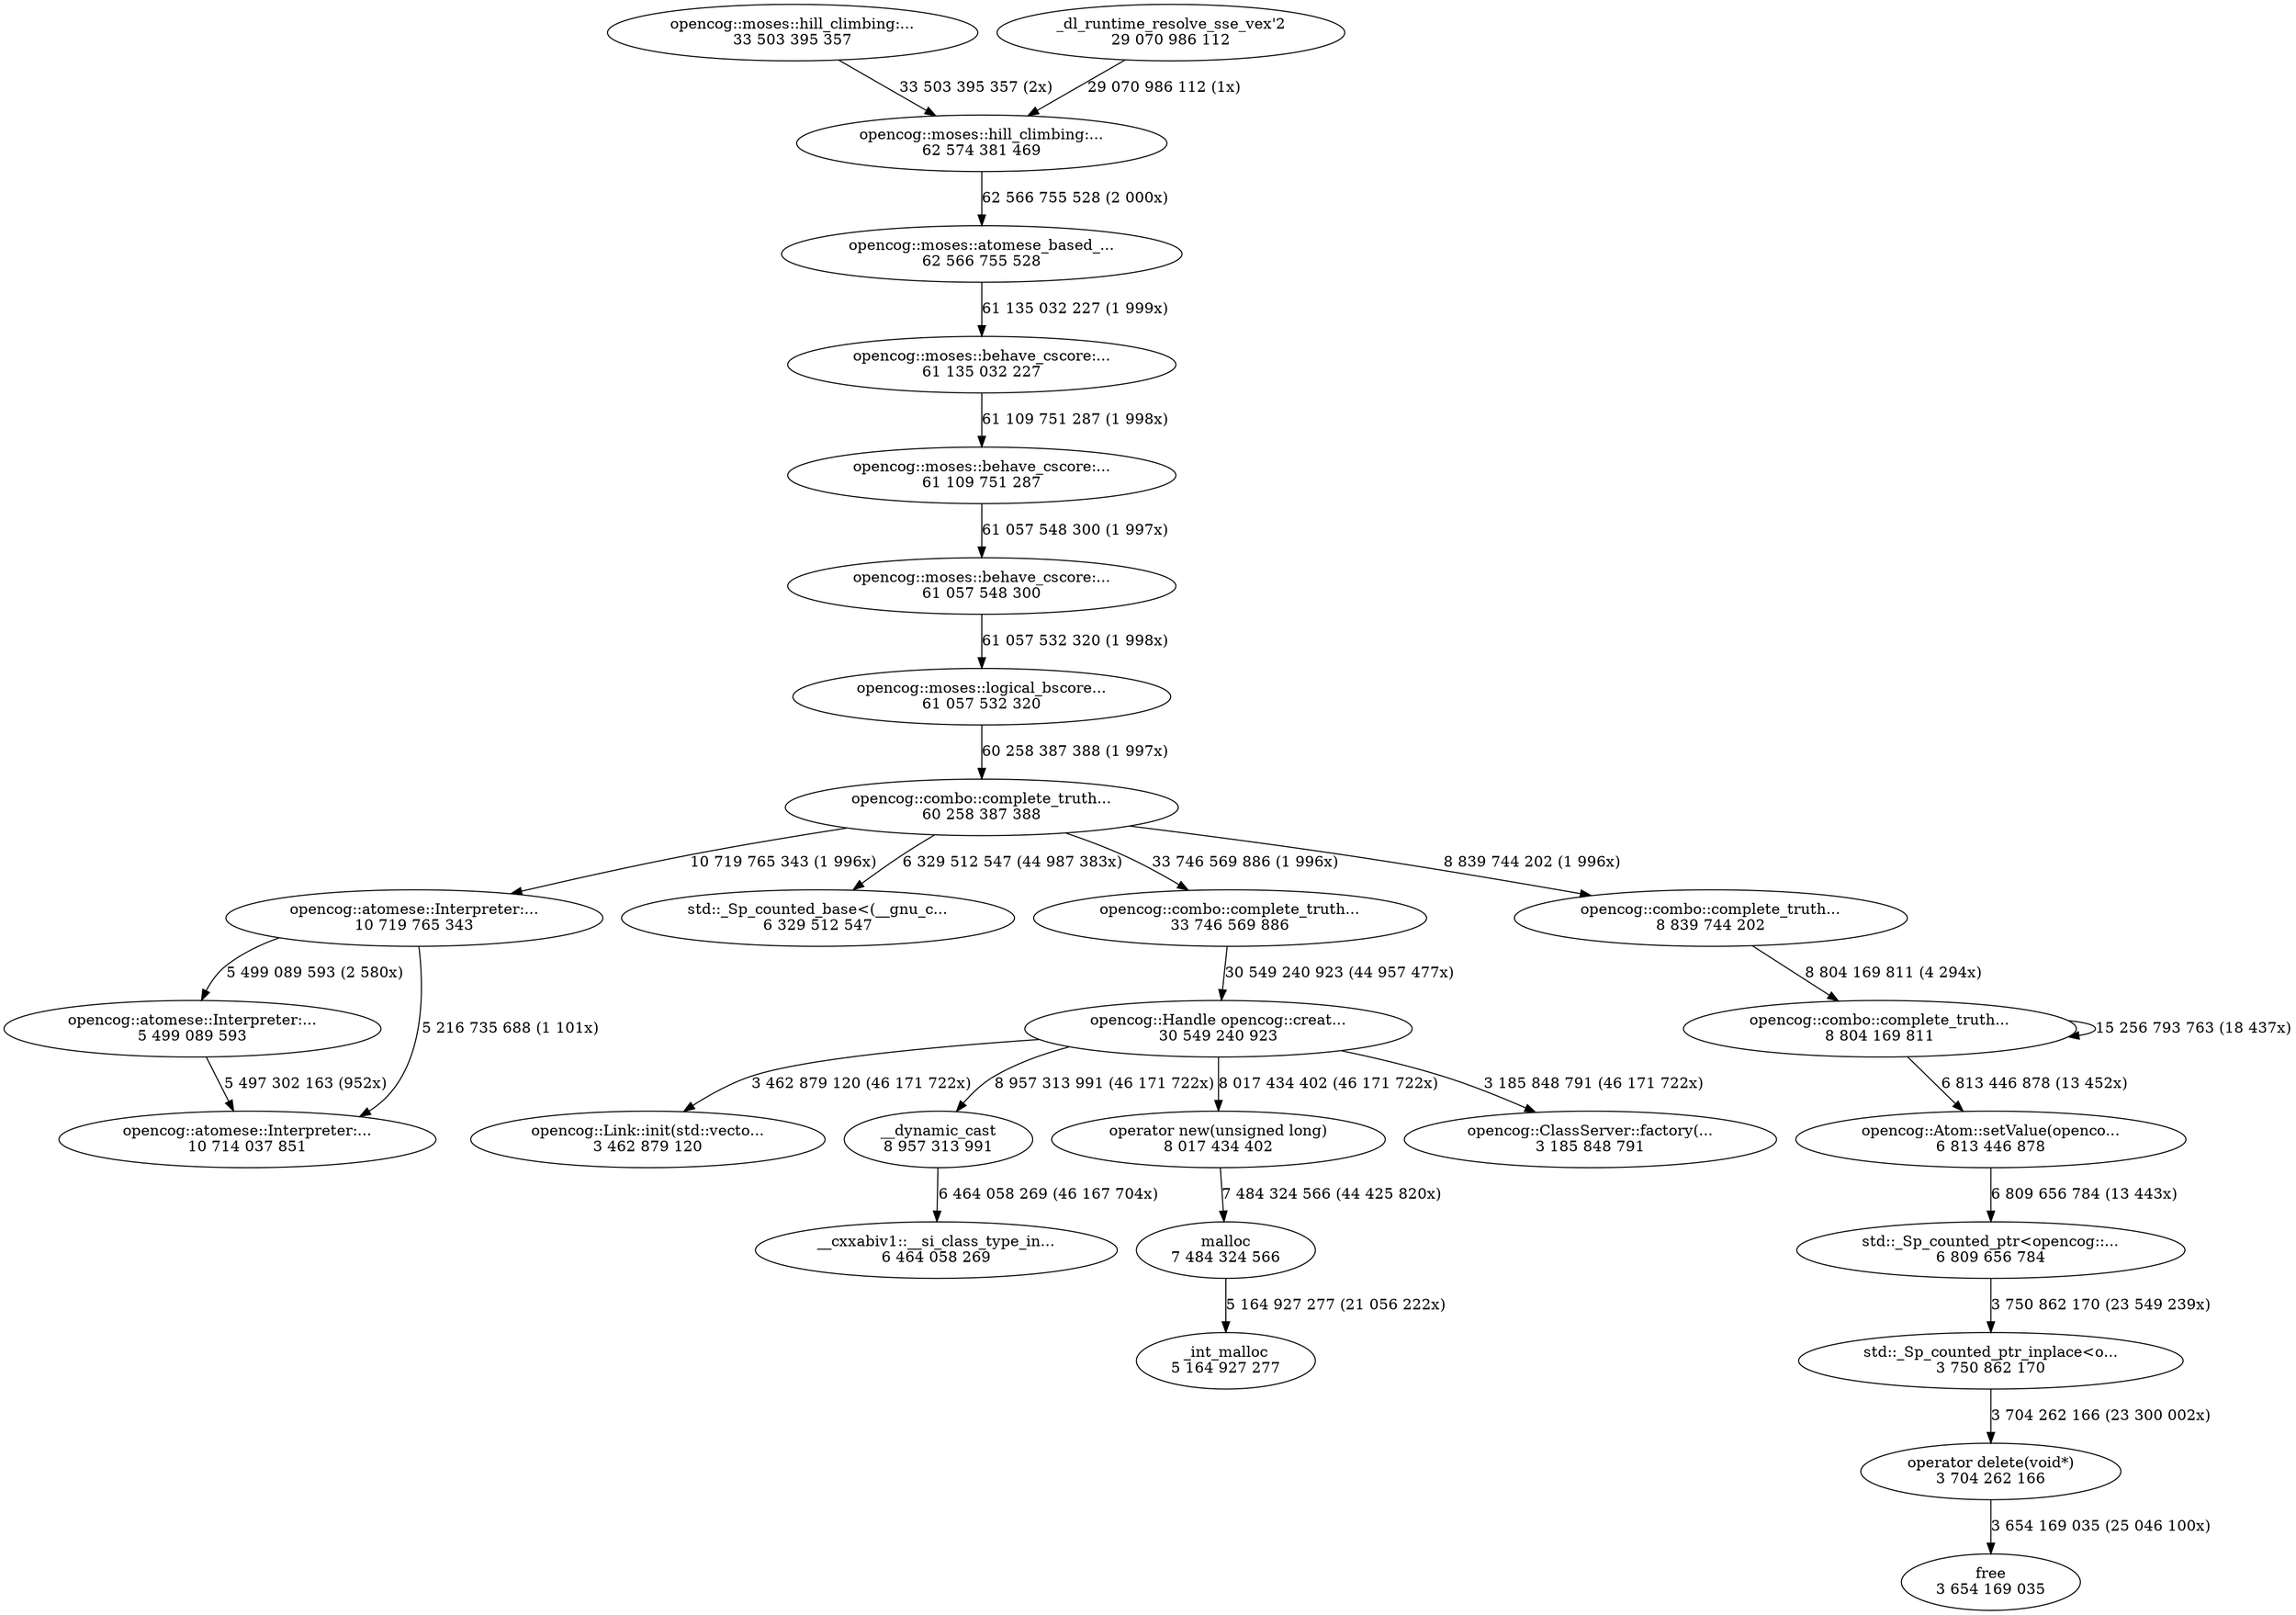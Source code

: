 digraph "callgraph" {
  F55588e07cd90 [label="opencog::Link::init(std::vecto...\n3 462 879 120"];
  F55588e084ae0 [label="__dynamic_cast\n8 957 313 991"];
  F55588e085510 [label="operator new(unsigned long)\n8 017 434 402"];
  F55588e09e7c0 [label="operator delete(void*)\n3 704 262 166"];
  F55588e0b4d80 [label="free\n3 654 169 035"];
  F55588e0c1290 [label="malloc\n7 484 324 566"];
  F55588e1541a0 [label="opencog::ClassServer::factory(...\n3 185 848 791"];
  F55588e180040 [label="opencog::Atom::setValue(openco...\n6 813 446 878"];
  F55588e1823c0 [label="std::_Sp_counted_ptr<opencog::...\n6 809 656 784"];
  F55588e38b9f0 [label="opencog::Handle opencog::creat...\n30 549 240 923"];
  F55588e397620 [label="opencog::atomese::Interpreter:...\n10 719 765 343"];
  F55588e398900 [label="opencog::atomese::Interpreter:...\n5 499 089 593"];
  F55588e3991f0 [label="opencog::atomese::Interpreter:...\n10 714 037 851"];
  F55588e39e6d0 [label="std::_Sp_counted_base<(__gnu_c...\n6 329 512 547"];
  F55588e48b820 [label="_int_malloc\n5 164 927 277"];
  F55588e5fc5a0 [label="std::_Sp_counted_ptr_inplace<o...\n3 750 862 170"];
  F55588e829110 [label="opencog::moses::hill_climbing:...\n33 503 395 357"];
  F55588e829f00 [label="opencog::moses::hill_climbing:...\n62 574 381 469"];
  F55588ec55b30 [label="opencog::combo::complete_truth...\n60 258 387 388"];
  F55588ec569b0 [label="opencog::combo::complete_truth...\n33 746 569 886"];
  F55588ec57850 [label="opencog::combo::complete_truth...\n8 839 744 202"];
  F55588ec5b990 [label="opencog::combo::complete_truth...\n8 804 169 811"];
  F55588eee2ae0 [label="opencog::moses::atomese_based_...\n62 566 755 528"];
  F55588eee5de0 [label="opencog::moses::behave_cscore:...\n61 135 032 227"];
  F55588ef21e60 [label="opencog::moses::behave_cscore:...\n61 109 751 287"];
  F55588ef225c0 [label="opencog::moses::behave_cscore:...\n61 057 548 300"];
  F55588ef22a50 [label="opencog::moses::logical_bscore...\n61 057 532 320"];
  F55588f1b6300 [label="_dl_runtime_resolve_sse_vex'2\n29 070 986 112"];
  F55588f2b0b30 [label="__cxxabiv1::__si_class_type_in...\n6 464 058 269"];
  F55588e084ae0 -> F55588f2b0b30 [weight=3,label="6 464 058 269 (46 167 704x)"];
  F55588e085510 -> F55588e0c1290 [weight=3,label="7 484 324 566 (44 425 820x)"];
  F55588e09e7c0 -> F55588e0b4d80 [weight=3,label="3 654 169 035 (25 046 100x)"];
  F55588e0c1290 -> F55588e48b820 [weight=3,label="5 164 927 277 (21 056 222x)"];
  F55588e180040 -> F55588e1823c0 [weight=3,label="6 809 656 784 (13 443x)"];
  F55588e1823c0 -> F55588e5fc5a0 [weight=3,label="3 750 862 170 (23 549 239x)"];
  F55588e38b9f0 -> F55588e07cd90 [weight=3,label="3 462 879 120 (46 171 722x)"];
  F55588e38b9f0 -> F55588e084ae0 [weight=3,label="8 957 313 991 (46 171 722x)"];
  F55588e38b9f0 -> F55588e085510 [weight=3,label="8 017 434 402 (46 171 722x)"];
  F55588e38b9f0 -> F55588e1541a0 [weight=3,label="3 185 848 791 (46 171 722x)"];
  F55588e397620 -> F55588e398900 [weight=3,label="5 499 089 593 (2 580x)"];
  F55588e397620 -> F55588e3991f0 [weight=3,label="5 216 735 688 (1 101x)"];
  F55588e398900 -> F55588e3991f0 [weight=3,label="5 497 302 163 (952x)"];
  F55588e5fc5a0 -> F55588e09e7c0 [weight=3,label="3 704 262 166 (23 300 002x)"];
  F55588e829110 -> F55588e829f00 [weight=3,label="33 503 395 357 (2x)"];
  F55588e829f00 -> F55588eee2ae0 [weight=3,label="62 566 755 528 (2 000x)"];
  F55588ec55b30 -> F55588e397620 [weight=3,label="10 719 765 343 (1 996x)"];
  F55588ec55b30 -> F55588e39e6d0 [weight=3,label="6 329 512 547 (44 987 383x)"];
  F55588ec55b30 -> F55588ec569b0 [weight=3,label="33 746 569 886 (1 996x)"];
  F55588ec55b30 -> F55588ec57850 [weight=3,label="8 839 744 202 (1 996x)"];
  F55588ec569b0 -> F55588e38b9f0 [weight=3,label="30 549 240 923 (44 957 477x)"];
  F55588ec57850 -> F55588ec5b990 [weight=3,label="8 804 169 811 (4 294x)"];
  F55588ec5b990 -> F55588e180040 [weight=3,label="6 813 446 878 (13 452x)"];
  F55588ec5b990 -> F55588ec5b990 [weight=3,label="15 256 793 763 (18 437x)"];
  F55588eee2ae0 -> F55588eee5de0 [weight=3,label="61 135 032 227 (1 999x)"];
  F55588eee5de0 -> F55588ef21e60 [weight=3,label="61 109 751 287 (1 998x)"];
  F55588ef21e60 -> F55588ef225c0 [weight=3,label="61 057 548 300 (1 997x)"];
  F55588ef225c0 -> F55588ef22a50 [weight=3,label="61 057 532 320 (1 998x)"];
  F55588ef22a50 -> F55588ec55b30 [weight=3,label="60 258 387 388 (1 997x)"];
  F55588f1b6300 -> F55588e829f00 [weight=3,label="29 070 986 112 (1x)"];
}
